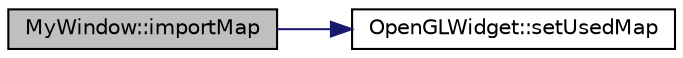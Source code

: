 digraph "MyWindow::importMap"
{
 // LATEX_PDF_SIZE
  edge [fontname="Helvetica",fontsize="10",labelfontname="Helvetica",labelfontsize="10"];
  node [fontname="Helvetica",fontsize="10",shape=record];
  rankdir="LR";
  Node1 [label="MyWindow::importMap",height=0.2,width=0.4,color="black", fillcolor="grey75", style="filled", fontcolor="black",tooltip=" "];
  Node1 -> Node2 [color="midnightblue",fontsize="10",style="solid",fontname="Helvetica"];
  Node2 [label="OpenGLWidget::setUsedMap",height=0.2,width=0.4,color="black", fillcolor="white", style="filled",URL="$classOpenGLWidget.html#afffb14152a56198fe10114d237c396b8",tooltip=" "];
}

